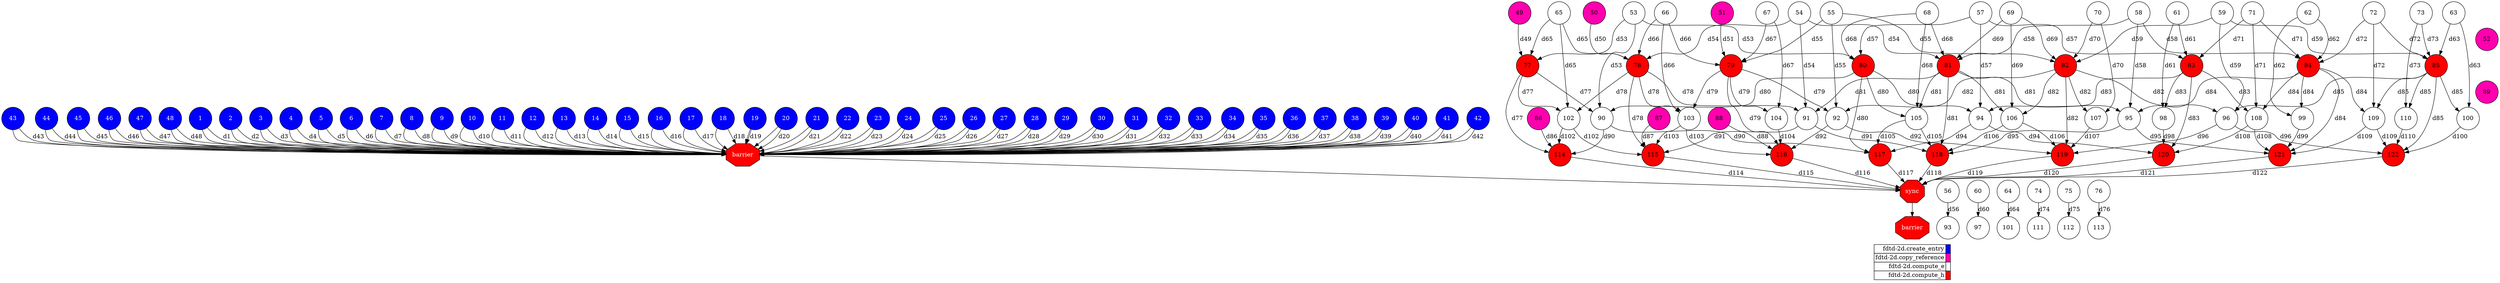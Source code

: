 digraph {
  rankdir=TB;
  labeljust="l";
  subgraph dependence_graph {
    ranksep=0.20;
    node[height=0.75];

1[shape=circle, style=filled fillcolor="#0000ff" fontcolor="#ffffff"];
2[shape=circle, style=filled fillcolor="#0000ff" fontcolor="#ffffff"];
3[shape=circle, style=filled fillcolor="#0000ff" fontcolor="#ffffff"];
4[shape=circle, style=filled fillcolor="#0000ff" fontcolor="#ffffff"];
5[shape=circle, style=filled fillcolor="#0000ff" fontcolor="#ffffff"];
6[shape=circle, style=filled fillcolor="#0000ff" fontcolor="#ffffff"];
7[shape=circle, style=filled fillcolor="#0000ff" fontcolor="#ffffff"];
8[shape=circle, style=filled fillcolor="#0000ff" fontcolor="#ffffff"];
9[shape=circle, style=filled fillcolor="#0000ff" fontcolor="#ffffff"];
10[shape=circle, style=filled fillcolor="#0000ff" fontcolor="#ffffff"];
11[shape=circle, style=filled fillcolor="#0000ff" fontcolor="#ffffff"];
12[shape=circle, style=filled fillcolor="#0000ff" fontcolor="#ffffff"];
13[shape=circle, style=filled fillcolor="#0000ff" fontcolor="#ffffff"];
14[shape=circle, style=filled fillcolor="#0000ff" fontcolor="#ffffff"];
15[shape=circle, style=filled fillcolor="#0000ff" fontcolor="#ffffff"];
16[shape=circle, style=filled fillcolor="#0000ff" fontcolor="#ffffff"];
17[shape=circle, style=filled fillcolor="#0000ff" fontcolor="#ffffff"];
18[shape=circle, style=filled fillcolor="#0000ff" fontcolor="#ffffff"];
19[shape=circle, style=filled fillcolor="#0000ff" fontcolor="#ffffff"];
20[shape=circle, style=filled fillcolor="#0000ff" fontcolor="#ffffff"];
21[shape=circle, style=filled fillcolor="#0000ff" fontcolor="#ffffff"];
22[shape=circle, style=filled fillcolor="#0000ff" fontcolor="#ffffff"];
23[shape=circle, style=filled fillcolor="#0000ff" fontcolor="#ffffff"];
24[shape=circle, style=filled fillcolor="#0000ff" fontcolor="#ffffff"];
25[shape=circle, style=filled fillcolor="#0000ff" fontcolor="#ffffff"];
26[shape=circle, style=filled fillcolor="#0000ff" fontcolor="#ffffff"];
27[shape=circle, style=filled fillcolor="#0000ff" fontcolor="#ffffff"];
28[shape=circle, style=filled fillcolor="#0000ff" fontcolor="#ffffff"];
29[shape=circle, style=filled fillcolor="#0000ff" fontcolor="#ffffff"];
30[shape=circle, style=filled fillcolor="#0000ff" fontcolor="#ffffff"];
31[shape=circle, style=filled fillcolor="#0000ff" fontcolor="#ffffff"];
32[shape=circle, style=filled fillcolor="#0000ff" fontcolor="#ffffff"];
33[shape=circle, style=filled fillcolor="#0000ff" fontcolor="#ffffff"];
34[shape=circle, style=filled fillcolor="#0000ff" fontcolor="#ffffff"];
35[shape=circle, style=filled fillcolor="#0000ff" fontcolor="#ffffff"];
36[shape=circle, style=filled fillcolor="#0000ff" fontcolor="#ffffff"];
37[shape=circle, style=filled fillcolor="#0000ff" fontcolor="#ffffff"];
38[shape=circle, style=filled fillcolor="#0000ff" fontcolor="#ffffff"];
39[shape=circle, style=filled fillcolor="#0000ff" fontcolor="#ffffff"];
40[shape=circle, style=filled fillcolor="#0000ff" fontcolor="#ffffff"];
41[shape=circle, style=filled fillcolor="#0000ff" fontcolor="#ffffff"];
42[shape=circle, style=filled fillcolor="#0000ff" fontcolor="#ffffff"];
43[shape=circle, style=filled fillcolor="#0000ff" fontcolor="#ffffff"];
44[shape=circle, style=filled fillcolor="#0000ff" fontcolor="#ffffff"];
45[shape=circle, style=filled fillcolor="#0000ff" fontcolor="#ffffff"];
46[shape=circle, style=filled fillcolor="#0000ff" fontcolor="#ffffff"];
47[shape=circle, style=filled fillcolor="#0000ff" fontcolor="#ffffff"];
48[shape=circle, style=filled fillcolor="#0000ff" fontcolor="#ffffff"];
Synchro1[label="barrier", shape=octagon, style=filled fillcolor="#ff0000" fontcolor="#FFFFFF"];
18 -> Synchro1;
46 -> Synchro1;
36 -> Synchro1;
42 -> Synchro1;
14 -> Synchro1;
15 -> Synchro1;
12 -> Synchro1;
33 -> Synchro1;
41 -> Synchro1;
40 -> Synchro1;
1 -> Synchro1;
35 -> Synchro1;
17 -> Synchro1;
20 -> Synchro1;
48 -> Synchro1;
25 -> Synchro1;
43 -> Synchro1;
47 -> Synchro1;
13 -> Synchro1;
31 -> Synchro1;
19 -> Synchro1;
6 -> Synchro1;
38 -> Synchro1;
34 -> Synchro1;
5 -> Synchro1;
8 -> Synchro1;
24 -> Synchro1;
28 -> Synchro1;
21 -> Synchro1;
29 -> Synchro1;
45 -> Synchro1;
16 -> Synchro1;
37 -> Synchro1;
9 -> Synchro1;
11 -> Synchro1;
2 -> Synchro1;
23 -> Synchro1;
4 -> Synchro1;
27 -> Synchro1;
3 -> Synchro1;
22 -> Synchro1;
44 -> Synchro1;
10 -> Synchro1;
32 -> Synchro1;
7 -> Synchro1;
26 -> Synchro1;
39 -> Synchro1;
30 -> Synchro1;
1 -> Synchro1[ label="d1" ];
2 -> Synchro1[ label="d2" ];
3 -> Synchro1[ label="d3" ];
4 -> Synchro1[ label="d4" ];
5 -> Synchro1[ label="d5" ];
6 -> Synchro1[ label="d6" ];
7 -> Synchro1[ label="d7" ];
8 -> Synchro1[ label="d8" ];
9 -> Synchro1[ label="d9" ];
10 -> Synchro1[ label="d10" ];
11 -> Synchro1[ label="d11" ];
12 -> Synchro1[ label="d12" ];
13 -> Synchro1[ label="d13" ];
14 -> Synchro1[ label="d14" ];
15 -> Synchro1[ label="d15" ];
16 -> Synchro1[ label="d16" ];
17 -> Synchro1[ label="d17" ];
18 -> Synchro1[ label="d18" ];
19 -> Synchro1[ label="d19" ];
20 -> Synchro1[ label="d20" ];
21 -> Synchro1[ label="d21" ];
22 -> Synchro1[ label="d22" ];
23 -> Synchro1[ label="d23" ];
24 -> Synchro1[ label="d24" ];
25 -> Synchro1[ label="d25" ];
26 -> Synchro1[ label="d26" ];
27 -> Synchro1[ label="d27" ];
28 -> Synchro1[ label="d28" ];
29 -> Synchro1[ label="d29" ];
30 -> Synchro1[ label="d30" ];
31 -> Synchro1[ label="d31" ];
32 -> Synchro1[ label="d32" ];
33 -> Synchro1[ label="d33" ];
34 -> Synchro1[ label="d34" ];
35 -> Synchro1[ label="d35" ];
36 -> Synchro1[ label="d36" ];
37 -> Synchro1[ label="d37" ];
38 -> Synchro1[ label="d38" ];
39 -> Synchro1[ label="d39" ];
40 -> Synchro1[ label="d40" ];
41 -> Synchro1[ label="d41" ];
42 -> Synchro1[ label="d42" ];
43 -> Synchro1[ label="d43" ];
44 -> Synchro1[ label="d44" ];
45 -> Synchro1[ label="d45" ];
46 -> Synchro1[ label="d46" ];
47 -> Synchro1[ label="d47" ];
48 -> Synchro1[ label="d48" ];
49[shape=circle, style=filled fillcolor="#ff00ae" fontcolor="#000000"];
50[shape=circle, style=filled fillcolor="#ff00ae" fontcolor="#000000"];
51[shape=circle, style=filled fillcolor="#ff00ae" fontcolor="#000000"];
52[shape=circle, style=filled fillcolor="#ff00ae" fontcolor="#000000"];
53[shape=circle, style=filled fillcolor="#ffffff" fontcolor="#000000"];
54[shape=circle, style=filled fillcolor="#ffffff" fontcolor="#000000"];
55[shape=circle, style=filled fillcolor="#ffffff" fontcolor="#000000"];
56[shape=circle, style=filled fillcolor="#ffffff" fontcolor="#000000"];
57[shape=circle, style=filled fillcolor="#ffffff" fontcolor="#000000"];
58[shape=circle, style=filled fillcolor="#ffffff" fontcolor="#000000"];
59[shape=circle, style=filled fillcolor="#ffffff" fontcolor="#000000"];
60[shape=circle, style=filled fillcolor="#ffffff" fontcolor="#000000"];
61[shape=circle, style=filled fillcolor="#ffffff" fontcolor="#000000"];
62[shape=circle, style=filled fillcolor="#ffffff" fontcolor="#000000"];
63[shape=circle, style=filled fillcolor="#ffffff" fontcolor="#000000"];
64[shape=circle, style=filled fillcolor="#ffffff" fontcolor="#000000"];
65[shape=circle, style=filled fillcolor="#ffffff" fontcolor="#000000"];
66[shape=circle, style=filled fillcolor="#ffffff" fontcolor="#000000"];
67[shape=circle, style=filled fillcolor="#ffffff" fontcolor="#000000"];
68[shape=circle, style=filled fillcolor="#ffffff" fontcolor="#000000"];
69[shape=circle, style=filled fillcolor="#ffffff" fontcolor="#000000"];
70[shape=circle, style=filled fillcolor="#ffffff" fontcolor="#000000"];
71[shape=circle, style=filled fillcolor="#ffffff" fontcolor="#000000"];
72[shape=circle, style=filled fillcolor="#ffffff" fontcolor="#000000"];
73[shape=circle, style=filled fillcolor="#ffffff" fontcolor="#000000"];
74[shape=circle, style=filled fillcolor="#ffffff" fontcolor="#000000"];
75[shape=circle, style=filled fillcolor="#ffffff" fontcolor="#000000"];
76[shape=circle, style=filled fillcolor="#ffffff" fontcolor="#000000"];
77[shape=circle, style=filled fillcolor="#ff0000" fontcolor="#000000"];
65 -> 77[ label="d65" ];
53 -> 77[ label="d53" ];
49 -> 77[ label="d49" ];
78[shape=circle, style=filled fillcolor="#ff0000" fontcolor="#000000"];
66 -> 78[ label="d66" ];
65 -> 78[ label="d65" ];
54 -> 78[ label="d54" ];
50 -> 78[ label="d50" ];
79[shape=circle, style=filled fillcolor="#ff0000" fontcolor="#000000"];
67 -> 79[ label="d67" ];
66 -> 79[ label="d66" ];
55 -> 79[ label="d55" ];
51 -> 79[ label="d51" ];
80[shape=circle, style=filled fillcolor="#ff0000" fontcolor="#000000"];
68 -> 80[ label="d68" ];
57 -> 80[ label="d57" ];
53 -> 80[ label="d53" ];
81[shape=circle, style=filled fillcolor="#ff0000" fontcolor="#000000"];
69 -> 81[ label="d69" ];
68 -> 81[ label="d68" ];
58 -> 81[ label="d58" ];
54 -> 81[ label="d54" ];
82[shape=circle, style=filled fillcolor="#ff0000" fontcolor="#000000"];
70 -> 82[ label="d70" ];
69 -> 82[ label="d69" ];
59 -> 82[ label="d59" ];
55 -> 82[ label="d55" ];
83[shape=circle, style=filled fillcolor="#ff0000" fontcolor="#000000"];
71 -> 83[ label="d71" ];
61 -> 83[ label="d61" ];
57 -> 83[ label="d57" ];
84[shape=circle, style=filled fillcolor="#ff0000" fontcolor="#000000"];
72 -> 84[ label="d72" ];
71 -> 84[ label="d71" ];
62 -> 84[ label="d62" ];
58 -> 84[ label="d58" ];
85[shape=circle, style=filled fillcolor="#ff0000" fontcolor="#000000"];
73 -> 85[ label="d73" ];
72 -> 85[ label="d72" ];
63 -> 85[ label="d63" ];
59 -> 85[ label="d59" ];
86[shape=circle, style=filled fillcolor="#ff00ae" fontcolor="#000000"];
87[shape=circle, style=filled fillcolor="#ff00ae" fontcolor="#000000"];
88[shape=circle, style=filled fillcolor="#ff00ae" fontcolor="#000000"];
89[shape=circle, style=filled fillcolor="#ff00ae" fontcolor="#000000"];
90[shape=circle, style=filled fillcolor="#ffffff" fontcolor="#000000"];
53 -> 90[ label="d53" ];
80 -> 90[ label="d80" ];
77 -> 90[ label="d77" ];
91[shape=circle, style=filled fillcolor="#ffffff" fontcolor="#000000"];
54 -> 91[ label="d54" ];
81 -> 91[ label="d81" ];
78 -> 91[ label="d78" ];
92[shape=circle, style=filled fillcolor="#ffffff" fontcolor="#000000"];
55 -> 92[ label="d55" ];
82 -> 92[ label="d82" ];
79 -> 92[ label="d79" ];
93[shape=circle, style=filled fillcolor="#ffffff" fontcolor="#000000"];
56 -> 93[ label="d56" ];
94[shape=circle, style=filled fillcolor="#ffffff" fontcolor="#000000"];
57 -> 94[ label="d57" ];
83 -> 94[ label="d83" ];
80 -> 94[ label="d80" ];
95[shape=circle, style=filled fillcolor="#ffffff" fontcolor="#000000"];
58 -> 95[ label="d58" ];
84 -> 95[ label="d84" ];
81 -> 95[ label="d81" ];
96[shape=circle, style=filled fillcolor="#ffffff" fontcolor="#000000"];
59 -> 96[ label="d59" ];
85 -> 96[ label="d85" ];
82 -> 96[ label="d82" ];
97[shape=circle, style=filled fillcolor="#ffffff" fontcolor="#000000"];
60 -> 97[ label="d60" ];
98[shape=circle, style=filled fillcolor="#ffffff" fontcolor="#000000"];
61 -> 98[ label="d61" ];
83 -> 98[ label="d83" ];
99[shape=circle, style=filled fillcolor="#ffffff" fontcolor="#000000"];
62 -> 99[ label="d62" ];
84 -> 99[ label="d84" ];
100[shape=circle, style=filled fillcolor="#ffffff" fontcolor="#000000"];
63 -> 100[ label="d63" ];
85 -> 100[ label="d85" ];
101[shape=circle, style=filled fillcolor="#ffffff" fontcolor="#000000"];
64 -> 101[ label="d64" ];
102[shape=circle, style=filled fillcolor="#ffffff" fontcolor="#000000"];
65 -> 102[ label="d65" ];
78 -> 102[ label="d78" ];
77 -> 102[ label="d77" ];
103[shape=circle, style=filled fillcolor="#ffffff" fontcolor="#000000"];
66 -> 103[ label="d66" ];
79 -> 103[ label="d79" ];
78 -> 103[ label="d78" ];
104[shape=circle, style=filled fillcolor="#ffffff" fontcolor="#000000"];
67 -> 104[ label="d67" ];
79 -> 104[ label="d79" ];
105[shape=circle, style=filled fillcolor="#ffffff" fontcolor="#000000"];
68 -> 105[ label="d68" ];
81 -> 105[ label="d81" ];
80 -> 105[ label="d80" ];
106[shape=circle, style=filled fillcolor="#ffffff" fontcolor="#000000"];
69 -> 106[ label="d69" ];
82 -> 106[ label="d82" ];
81 -> 106[ label="d81" ];
107[shape=circle, style=filled fillcolor="#ffffff" fontcolor="#000000"];
70 -> 107[ label="d70" ];
82 -> 107[ label="d82" ];
108[shape=circle, style=filled fillcolor="#ffffff" fontcolor="#000000"];
71 -> 108[ label="d71" ];
84 -> 108[ label="d84" ];
83 -> 108[ label="d83" ];
109[shape=circle, style=filled fillcolor="#ffffff" fontcolor="#000000"];
72 -> 109[ label="d72" ];
85 -> 109[ label="d85" ];
84 -> 109[ label="d84" ];
110[shape=circle, style=filled fillcolor="#ffffff" fontcolor="#000000"];
73 -> 110[ label="d73" ];
85 -> 110[ label="d85" ];
111[shape=circle, style=filled fillcolor="#ffffff" fontcolor="#000000"];
74 -> 111[ label="d74" ];
112[shape=circle, style=filled fillcolor="#ffffff" fontcolor="#000000"];
75 -> 112[ label="d75" ];
113[shape=circle, style=filled fillcolor="#ffffff" fontcolor="#000000"];
76 -> 113[ label="d76" ];
114[shape=circle, style=filled fillcolor="#ff0000" fontcolor="#000000"];
77 -> 114[ label="d77" ];
102 -> 114[ label="d102" ];
90 -> 114[ label="d90" ];
86 -> 114[ label="d86" ];
115[shape=circle, style=filled fillcolor="#ff0000" fontcolor="#000000"];
78 -> 115[ label="d78" ];
103 -> 115[ label="d103" ];
102 -> 115[ label="d102" ];
91 -> 115[ label="d91" ];
87 -> 115[ label="d87" ];
116[shape=circle, style=filled fillcolor="#ff0000" fontcolor="#000000"];
79 -> 116[ label="d79" ];
104 -> 116[ label="d104" ];
103 -> 116[ label="d103" ];
92 -> 116[ label="d92" ];
88 -> 116[ label="d88" ];
117[shape=circle, style=filled fillcolor="#ff0000" fontcolor="#000000"];
80 -> 117[ label="d80" ];
105 -> 117[ label="d105" ];
94 -> 117[ label="d94" ];
90 -> 117[ label="d90" ];
118[shape=circle, style=filled fillcolor="#ff0000" fontcolor="#000000"];
81 -> 118[ label="d81" ];
106 -> 118[ label="d106" ];
105 -> 118[ label="d105" ];
95 -> 118[ label="d95" ];
91 -> 118[ label="d91" ];
119[shape=circle, style=filled fillcolor="#ff0000" fontcolor="#000000"];
82 -> 119[ label="d82" ];
107 -> 119[ label="d107" ];
106 -> 119[ label="d106" ];
96 -> 119[ label="d96" ];
92 -> 119[ label="d92" ];
120[shape=circle, style=filled fillcolor="#ff0000" fontcolor="#000000"];
83 -> 120[ label="d83" ];
108 -> 120[ label="d108" ];
98 -> 120[ label="d98" ];
94 -> 120[ label="d94" ];
121[shape=circle, style=filled fillcolor="#ff0000" fontcolor="#000000"];
84 -> 121[ label="d84" ];
109 -> 121[ label="d109" ];
108 -> 121[ label="d108" ];
99 -> 121[ label="d99" ];
95 -> 121[ label="d95" ];
122[shape=circle, style=filled fillcolor="#ff0000" fontcolor="#000000"];
85 -> 122[ label="d85" ];
110 -> 122[ label="d110" ];
109 -> 122[ label="d109" ];
100 -> 122[ label="d100" ];
96 -> 122[ label="d96" ];
Synchro2[label="sync", shape=octagon, style=filled fillcolor="#ff0000" fontcolor="#FFFFFF"];
Synchro1 -> Synchro2;
114 -> Synchro2[ label="d114" ];
115 -> Synchro2[ label="d115" ];
116 -> Synchro2[ label="d116" ];
117 -> Synchro2[ label="d117" ];
118 -> Synchro2[ label="d118" ];
119 -> Synchro2[ label="d119" ];
120 -> Synchro2[ label="d120" ];
121 -> Synchro2[ label="d121" ];
122 -> Synchro2[ label="d122" ];
Synchro3[label="barrier", shape=octagon, style=filled fillcolor="#ff0000" fontcolor="#FFFFFF"];
Synchro2 -> Synchro3;  }
  subgraph legend {
    rank=sink;
    node [shape=plaintext, height=0.75];
    ranksep=0.20;
    label = "Legend";
    key [label=<
      <table border="0" cellpadding="2" cellspacing="0" cellborder="1">
<tr>
<td align="right">fdtd-2d.create_entry</td>
<td bgcolor="#0000ff">&nbsp;</td>
</tr>
<tr>
<td align="right">fdtd-2d.copy_reference</td>
<td bgcolor="#ff00ae">&nbsp;</td>
</tr>
<tr>
<td align="right">fdtd-2d.compute_e</td>
<td bgcolor="#ffffff">&nbsp;</td>
</tr>
<tr>
<td align="right">fdtd-2d.compute_h</td>
<td bgcolor="#ff0000">&nbsp;</td>
</tr>
      </table>
    >]
  }
}
